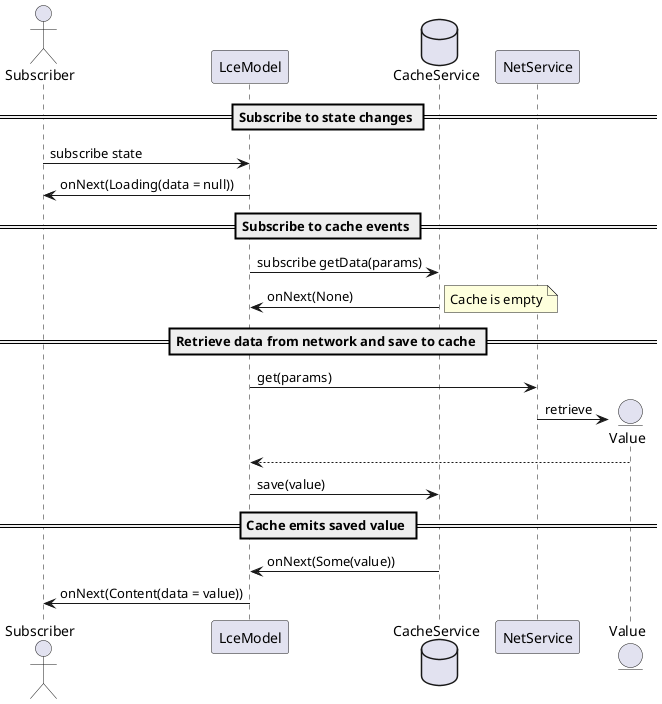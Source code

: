 @startuml
Actor Subscriber
Participant LceModel
Database CacheService
Participant NetService
Entity Value

== Subscribe to state changes ==
Subscriber -> LceModel: subscribe state
LceModel -> Subscriber: onNext(Loading(data = null))
== Subscribe to cache events ==
LceModel -> CacheService: subscribe getData(params)
LceModel <- CacheService: onNext(None)
note right
    Cache is empty
end note
== Retrieve data from network and save to cache ==
LceModel -> NetService: get(params)
create Value
NetService -> Value: retrieve
LceModel <-- Value
LceModel -> CacheService: save(value)
== Cache emits saved value ==
LceModel <- CacheService: onNext(Some(value))
LceModel -> Subscriber: onNext(Content(data = value))
@enduml